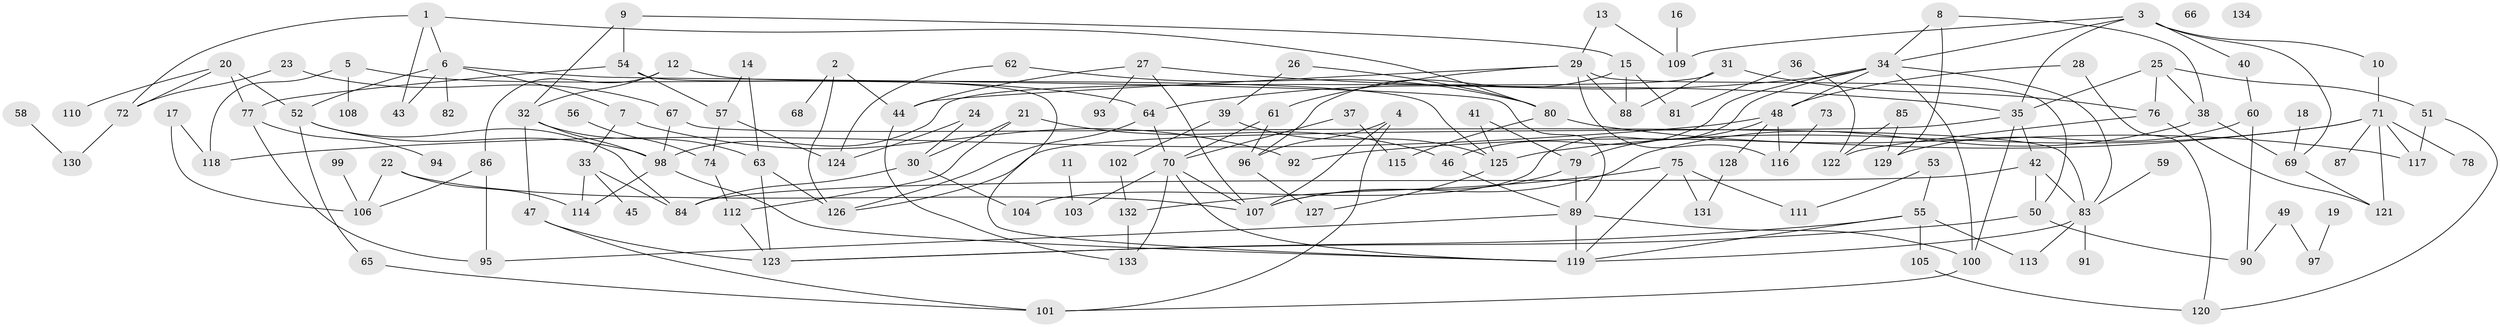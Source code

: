 // Generated by graph-tools (version 1.1) at 2025/25/03/09/25 03:25:17]
// undirected, 134 vertices, 205 edges
graph export_dot {
graph [start="1"]
  node [color=gray90,style=filled];
  1;
  2;
  3;
  4;
  5;
  6;
  7;
  8;
  9;
  10;
  11;
  12;
  13;
  14;
  15;
  16;
  17;
  18;
  19;
  20;
  21;
  22;
  23;
  24;
  25;
  26;
  27;
  28;
  29;
  30;
  31;
  32;
  33;
  34;
  35;
  36;
  37;
  38;
  39;
  40;
  41;
  42;
  43;
  44;
  45;
  46;
  47;
  48;
  49;
  50;
  51;
  52;
  53;
  54;
  55;
  56;
  57;
  58;
  59;
  60;
  61;
  62;
  63;
  64;
  65;
  66;
  67;
  68;
  69;
  70;
  71;
  72;
  73;
  74;
  75;
  76;
  77;
  78;
  79;
  80;
  81;
  82;
  83;
  84;
  85;
  86;
  87;
  88;
  89;
  90;
  91;
  92;
  93;
  94;
  95;
  96;
  97;
  98;
  99;
  100;
  101;
  102;
  103;
  104;
  105;
  106;
  107;
  108;
  109;
  110;
  111;
  112;
  113;
  114;
  115;
  116;
  117;
  118;
  119;
  120;
  121;
  122;
  123;
  124;
  125;
  126;
  127;
  128;
  129;
  130;
  131;
  132;
  133;
  134;
  1 -- 6;
  1 -- 43;
  1 -- 72;
  1 -- 80;
  2 -- 44;
  2 -- 68;
  2 -- 126;
  3 -- 10;
  3 -- 34;
  3 -- 35;
  3 -- 40;
  3 -- 69;
  3 -- 109;
  4 -- 96;
  4 -- 101;
  4 -- 107;
  5 -- 64;
  5 -- 108;
  5 -- 118;
  6 -- 7;
  6 -- 43;
  6 -- 52;
  6 -- 82;
  6 -- 89;
  7 -- 33;
  7 -- 92;
  8 -- 34;
  8 -- 38;
  8 -- 129;
  9 -- 15;
  9 -- 32;
  9 -- 54;
  10 -- 71;
  11 -- 103;
  12 -- 32;
  12 -- 86;
  12 -- 125;
  13 -- 29;
  13 -- 109;
  14 -- 57;
  14 -- 63;
  15 -- 81;
  15 -- 88;
  15 -- 96;
  16 -- 109;
  17 -- 106;
  17 -- 118;
  18 -- 69;
  19 -- 97;
  20 -- 52;
  20 -- 72;
  20 -- 77;
  20 -- 110;
  21 -- 30;
  21 -- 46;
  21 -- 112;
  22 -- 106;
  22 -- 107;
  22 -- 114;
  23 -- 67;
  23 -- 72;
  24 -- 30;
  24 -- 124;
  25 -- 35;
  25 -- 38;
  25 -- 51;
  25 -- 76;
  26 -- 39;
  26 -- 80;
  27 -- 35;
  27 -- 44;
  27 -- 93;
  27 -- 107;
  28 -- 48;
  28 -- 120;
  29 -- 44;
  29 -- 50;
  29 -- 61;
  29 -- 88;
  29 -- 116;
  30 -- 84;
  30 -- 104;
  31 -- 76;
  31 -- 88;
  31 -- 98;
  32 -- 47;
  32 -- 63;
  32 -- 98;
  33 -- 45;
  33 -- 84;
  33 -- 114;
  34 -- 46;
  34 -- 48;
  34 -- 64;
  34 -- 83;
  34 -- 100;
  34 -- 104;
  35 -- 42;
  35 -- 100;
  35 -- 126;
  36 -- 81;
  36 -- 122;
  37 -- 70;
  37 -- 115;
  38 -- 69;
  38 -- 107;
  39 -- 102;
  39 -- 125;
  40 -- 60;
  41 -- 79;
  41 -- 125;
  42 -- 50;
  42 -- 83;
  42 -- 84;
  44 -- 133;
  46 -- 89;
  47 -- 101;
  47 -- 123;
  48 -- 79;
  48 -- 116;
  48 -- 118;
  48 -- 128;
  49 -- 90;
  49 -- 97;
  50 -- 90;
  50 -- 123;
  51 -- 117;
  51 -- 120;
  52 -- 65;
  52 -- 84;
  52 -- 98;
  53 -- 55;
  53 -- 111;
  54 -- 57;
  54 -- 77;
  54 -- 119;
  55 -- 105;
  55 -- 113;
  55 -- 119;
  55 -- 123;
  56 -- 74;
  57 -- 74;
  57 -- 124;
  58 -- 130;
  59 -- 83;
  60 -- 90;
  60 -- 129;
  61 -- 70;
  61 -- 96;
  62 -- 80;
  62 -- 124;
  63 -- 123;
  63 -- 126;
  64 -- 70;
  64 -- 126;
  65 -- 101;
  67 -- 83;
  67 -- 98;
  69 -- 121;
  70 -- 103;
  70 -- 107;
  70 -- 119;
  70 -- 133;
  71 -- 78;
  71 -- 87;
  71 -- 92;
  71 -- 117;
  71 -- 121;
  71 -- 125;
  72 -- 130;
  73 -- 116;
  74 -- 112;
  75 -- 111;
  75 -- 119;
  75 -- 131;
  75 -- 132;
  76 -- 121;
  76 -- 122;
  77 -- 94;
  77 -- 95;
  79 -- 89;
  79 -- 107;
  80 -- 115;
  80 -- 117;
  83 -- 91;
  83 -- 113;
  83 -- 119;
  85 -- 122;
  85 -- 129;
  86 -- 95;
  86 -- 106;
  89 -- 95;
  89 -- 100;
  89 -- 119;
  96 -- 127;
  98 -- 114;
  98 -- 119;
  99 -- 106;
  100 -- 101;
  102 -- 132;
  105 -- 120;
  112 -- 123;
  125 -- 127;
  128 -- 131;
  132 -- 133;
}
